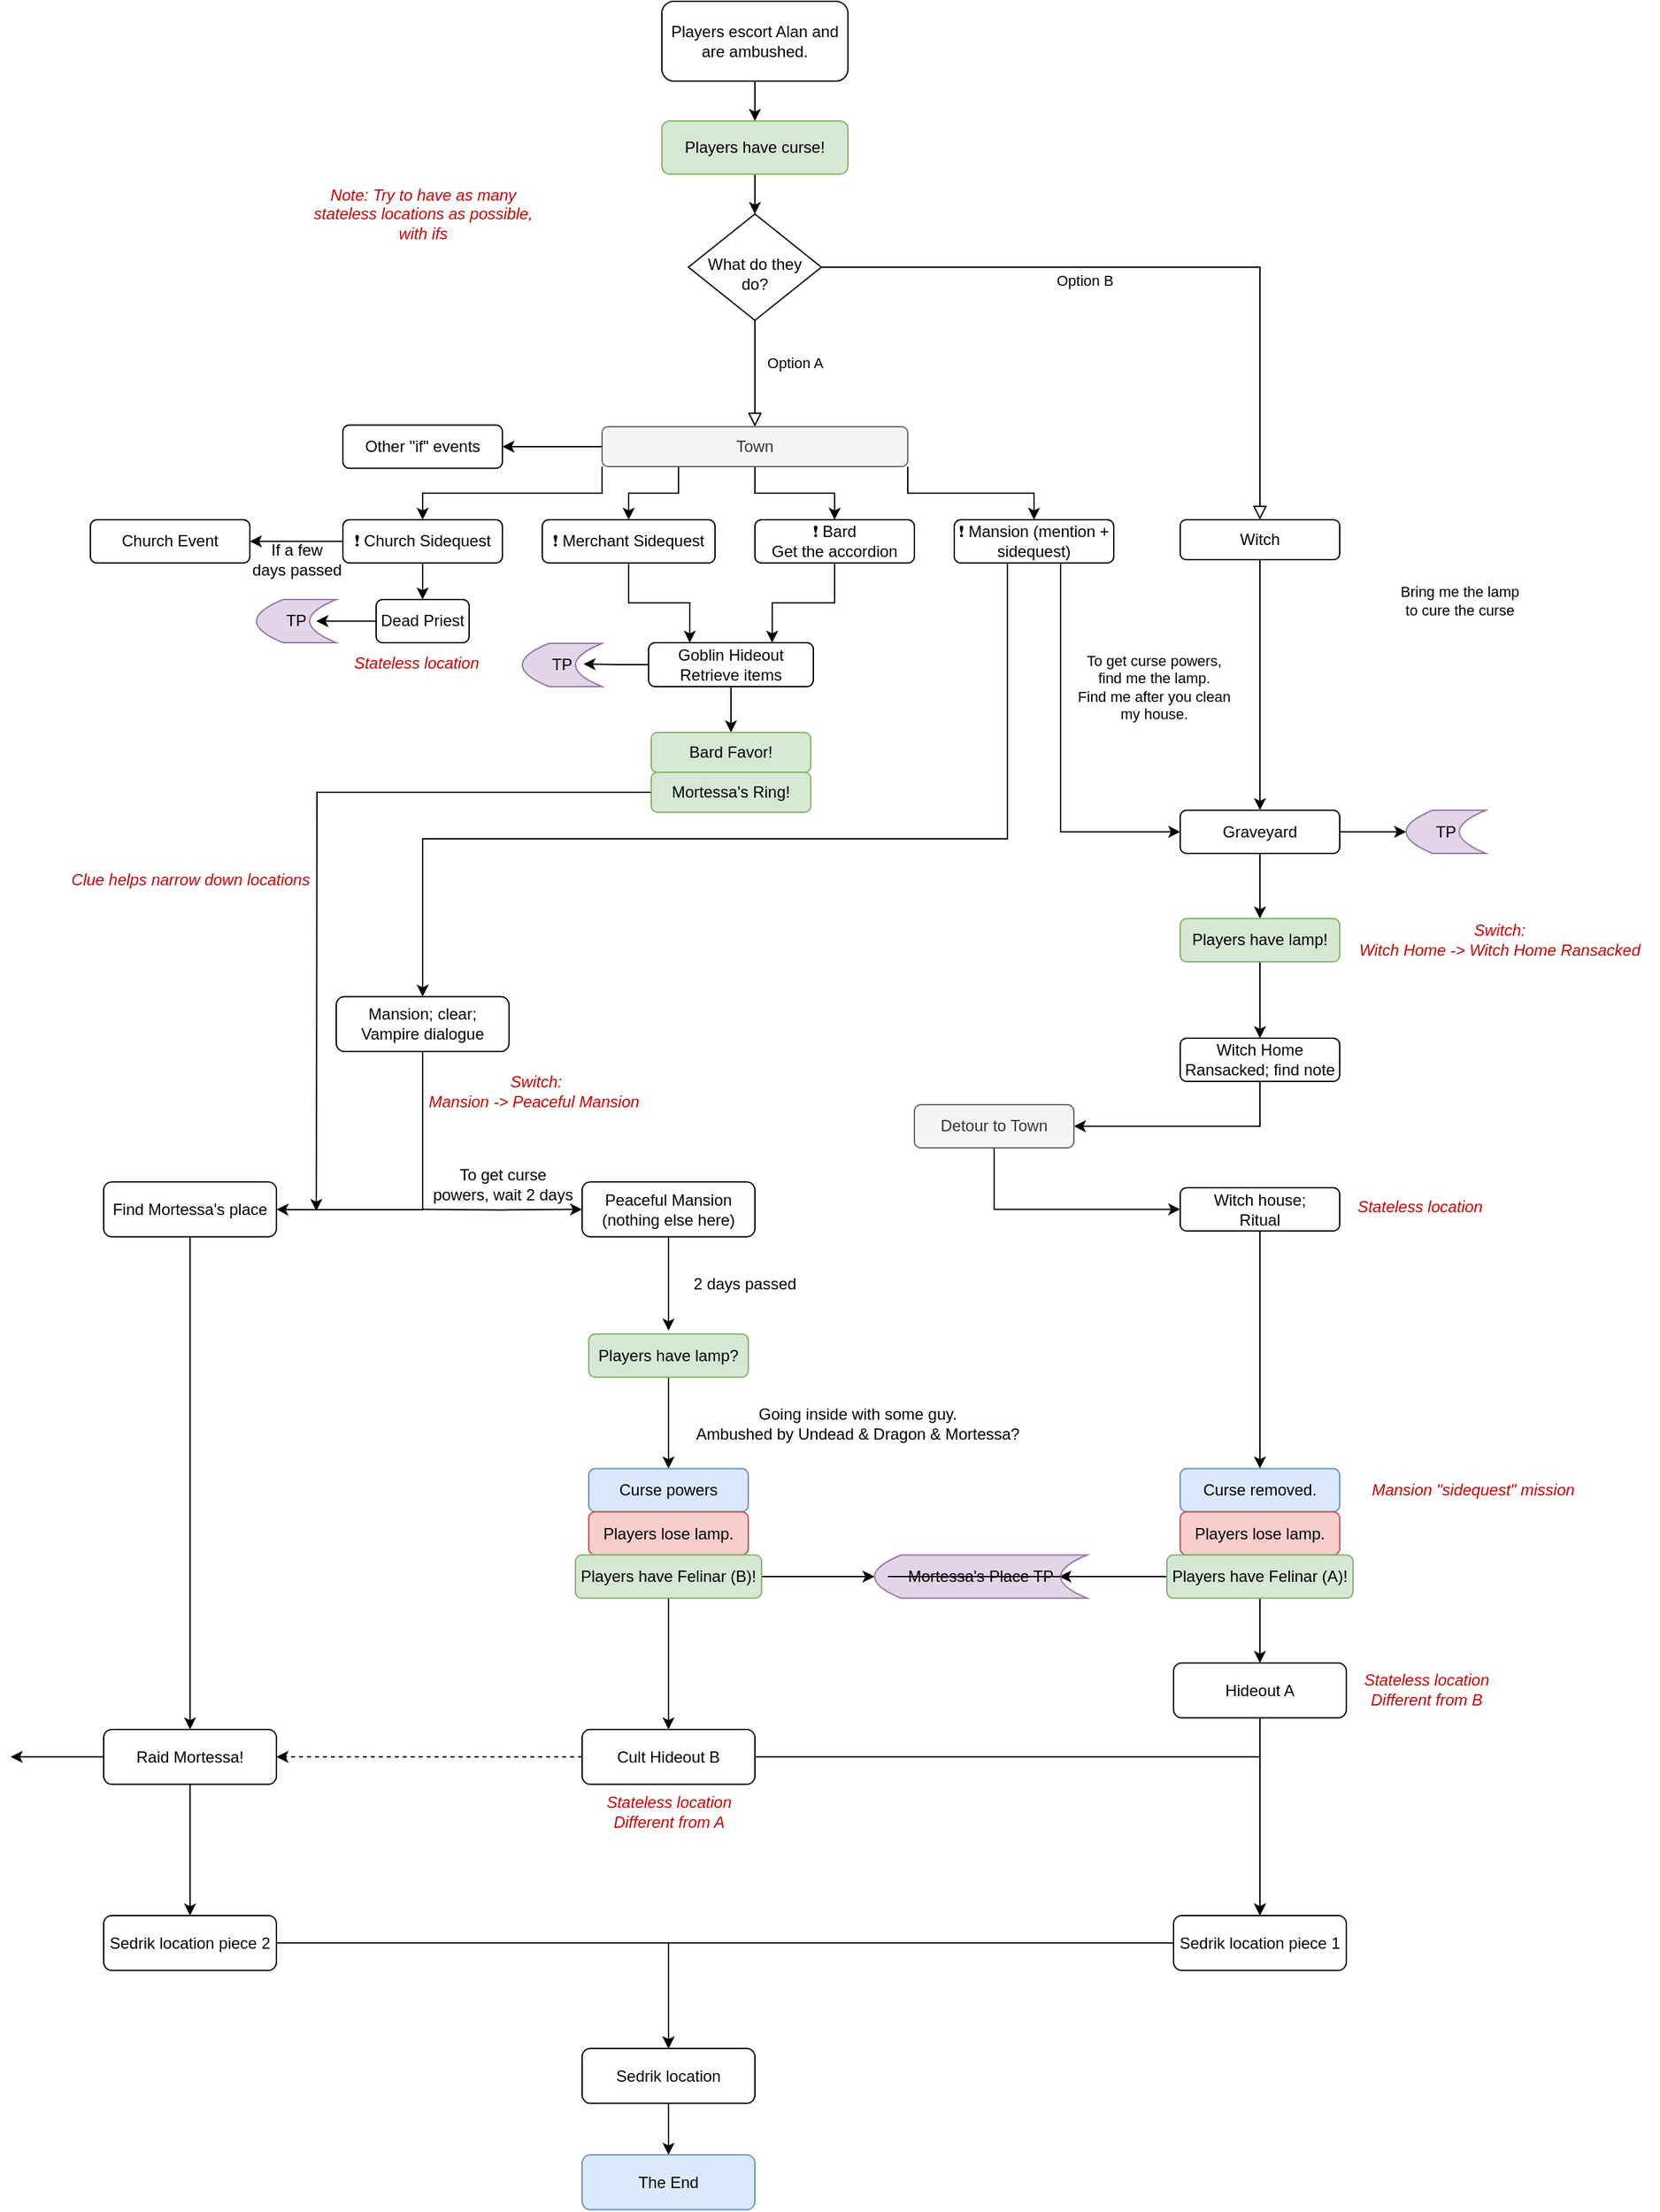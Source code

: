<mxfile version="23.0.1" type="device">
  <diagram id="C5RBs43oDa-KdzZeNtuy" name="Page-1">
    <mxGraphModel dx="2261" dy="1915" grid="1" gridSize="10" guides="1" tooltips="1" connect="1" arrows="1" fold="1" page="1" pageScale="1" pageWidth="827" pageHeight="1169" math="0" shadow="0">
      <root>
        <mxCell id="WIyWlLk6GJQsqaUBKTNV-0" />
        <mxCell id="WIyWlLk6GJQsqaUBKTNV-1" parent="WIyWlLk6GJQsqaUBKTNV-0" />
        <mxCell id="ol4VCV9P4sQ5v68sOLEQ-83" style="edgeStyle=orthogonalEdgeStyle;rounded=0;orthogonalLoop=1;jettySize=auto;html=1;entryX=0.5;entryY=0;entryDx=0;entryDy=0;" parent="WIyWlLk6GJQsqaUBKTNV-1" source="WIyWlLk6GJQsqaUBKTNV-3" target="ol4VCV9P4sQ5v68sOLEQ-82" edge="1">
          <mxGeometry relative="1" as="geometry" />
        </mxCell>
        <mxCell id="WIyWlLk6GJQsqaUBKTNV-3" value="Players escort Alan and are ambushed." style="rounded=1;whiteSpace=wrap;html=1;fontSize=12;glass=0;strokeWidth=1;shadow=0;" parent="WIyWlLk6GJQsqaUBKTNV-1" vertex="1">
          <mxGeometry x="290" y="-10" width="140" height="60" as="geometry" />
        </mxCell>
        <mxCell id="WIyWlLk6GJQsqaUBKTNV-4" value="" style="rounded=0;html=1;jettySize=auto;orthogonalLoop=1;fontSize=11;endArrow=block;endFill=0;endSize=8;strokeWidth=1;shadow=0;labelBackgroundColor=none;edgeStyle=orthogonalEdgeStyle;" parent="WIyWlLk6GJQsqaUBKTNV-1" source="WIyWlLk6GJQsqaUBKTNV-6" edge="1">
          <mxGeometry x="0.006" y="39" relative="1" as="geometry">
            <mxPoint y="-1" as="offset" />
            <mxPoint x="360" y="310" as="targetPoint" />
          </mxGeometry>
        </mxCell>
        <mxCell id="ol4VCV9P4sQ5v68sOLEQ-30" value="Option A" style="edgeLabel;html=1;align=center;verticalAlign=middle;resizable=0;points=[];" parent="WIyWlLk6GJQsqaUBKTNV-4" vertex="1" connectable="0">
          <mxGeometry x="-0.205" relative="1" as="geometry">
            <mxPoint x="30" as="offset" />
          </mxGeometry>
        </mxCell>
        <mxCell id="WIyWlLk6GJQsqaUBKTNV-5" value="" style="edgeStyle=orthogonalEdgeStyle;rounded=0;html=1;jettySize=auto;orthogonalLoop=1;fontSize=11;endArrow=block;endFill=0;endSize=8;strokeWidth=1;shadow=0;labelBackgroundColor=none;" parent="WIyWlLk6GJQsqaUBKTNV-1" source="WIyWlLk6GJQsqaUBKTNV-6" target="WIyWlLk6GJQsqaUBKTNV-7" edge="1">
          <mxGeometry y="10" relative="1" as="geometry">
            <mxPoint as="offset" />
          </mxGeometry>
        </mxCell>
        <mxCell id="ol4VCV9P4sQ5v68sOLEQ-29" value="Option B" style="edgeLabel;html=1;align=center;verticalAlign=middle;resizable=0;points=[];" parent="WIyWlLk6GJQsqaUBKTNV-5" vertex="1" connectable="0">
          <mxGeometry x="-0.238" y="-4" relative="1" as="geometry">
            <mxPoint y="6" as="offset" />
          </mxGeometry>
        </mxCell>
        <mxCell id="WIyWlLk6GJQsqaUBKTNV-6" value="&lt;br&gt;What do they do?" style="rhombus;whiteSpace=wrap;html=1;shadow=0;fontFamily=Helvetica;fontSize=12;align=center;strokeWidth=1;spacing=6;spacingTop=-4;" parent="WIyWlLk6GJQsqaUBKTNV-1" vertex="1">
          <mxGeometry x="310" y="150" width="100" height="80" as="geometry" />
        </mxCell>
        <mxCell id="ol4VCV9P4sQ5v68sOLEQ-33" style="edgeStyle=orthogonalEdgeStyle;rounded=0;orthogonalLoop=1;jettySize=auto;html=1;entryX=0.5;entryY=0;entryDx=0;entryDy=0;" parent="WIyWlLk6GJQsqaUBKTNV-1" source="WIyWlLk6GJQsqaUBKTNV-7" target="ol4VCV9P4sQ5v68sOLEQ-31" edge="1">
          <mxGeometry relative="1" as="geometry" />
        </mxCell>
        <mxCell id="ol4VCV9P4sQ5v68sOLEQ-56" value="Bring me the lamp&lt;br&gt;to cure the curse" style="edgeLabel;html=1;align=center;verticalAlign=middle;resizable=0;points=[];" parent="ol4VCV9P4sQ5v68sOLEQ-33" vertex="1" connectable="0">
          <mxGeometry x="0.086" y="1" relative="1" as="geometry">
            <mxPoint x="149" y="-72" as="offset" />
          </mxGeometry>
        </mxCell>
        <mxCell id="WIyWlLk6GJQsqaUBKTNV-7" value="Witch" style="rounded=1;whiteSpace=wrap;html=1;fontSize=12;glass=0;strokeWidth=1;shadow=0;" parent="WIyWlLk6GJQsqaUBKTNV-1" vertex="1">
          <mxGeometry x="680" y="380" width="120" height="30" as="geometry" />
        </mxCell>
        <mxCell id="ol4VCV9P4sQ5v68sOLEQ-10" style="edgeStyle=orthogonalEdgeStyle;rounded=0;orthogonalLoop=1;jettySize=auto;html=1;entryX=1;entryY=0.5;entryDx=0;entryDy=0;" parent="WIyWlLk6GJQsqaUBKTNV-1" source="ol4VCV9P4sQ5v68sOLEQ-1" target="ol4VCV9P4sQ5v68sOLEQ-9" edge="1">
          <mxGeometry relative="1" as="geometry" />
        </mxCell>
        <mxCell id="ol4VCV9P4sQ5v68sOLEQ-11" style="edgeStyle=orthogonalEdgeStyle;rounded=0;orthogonalLoop=1;jettySize=auto;html=1;exitX=0;exitY=1;exitDx=0;exitDy=0;entryX=0.5;entryY=0;entryDx=0;entryDy=0;" parent="WIyWlLk6GJQsqaUBKTNV-1" source="ol4VCV9P4sQ5v68sOLEQ-1" target="ol4VCV9P4sQ5v68sOLEQ-4" edge="1">
          <mxGeometry relative="1" as="geometry" />
        </mxCell>
        <mxCell id="ol4VCV9P4sQ5v68sOLEQ-12" style="edgeStyle=orthogonalEdgeStyle;rounded=0;orthogonalLoop=1;jettySize=auto;html=1;exitX=0.25;exitY=1;exitDx=0;exitDy=0;entryX=0.5;entryY=0;entryDx=0;entryDy=0;" parent="WIyWlLk6GJQsqaUBKTNV-1" source="ol4VCV9P4sQ5v68sOLEQ-1" target="ol4VCV9P4sQ5v68sOLEQ-5" edge="1">
          <mxGeometry relative="1" as="geometry" />
        </mxCell>
        <mxCell id="ol4VCV9P4sQ5v68sOLEQ-13" style="edgeStyle=orthogonalEdgeStyle;rounded=0;orthogonalLoop=1;jettySize=auto;html=1;entryX=0.5;entryY=0;entryDx=0;entryDy=0;" parent="WIyWlLk6GJQsqaUBKTNV-1" source="ol4VCV9P4sQ5v68sOLEQ-1" target="ol4VCV9P4sQ5v68sOLEQ-7" edge="1">
          <mxGeometry relative="1" as="geometry" />
        </mxCell>
        <mxCell id="ol4VCV9P4sQ5v68sOLEQ-15" style="edgeStyle=orthogonalEdgeStyle;rounded=0;orthogonalLoop=1;jettySize=auto;html=1;exitX=1;exitY=1;exitDx=0;exitDy=0;entryX=0.5;entryY=0;entryDx=0;entryDy=0;" parent="WIyWlLk6GJQsqaUBKTNV-1" source="ol4VCV9P4sQ5v68sOLEQ-1" target="ol4VCV9P4sQ5v68sOLEQ-8" edge="1">
          <mxGeometry relative="1" as="geometry" />
        </mxCell>
        <mxCell id="ol4VCV9P4sQ5v68sOLEQ-1" value="Town" style="rounded=1;whiteSpace=wrap;html=1;glass=0;fillColor=#f5f5f5;fontColor=#333333;strokeColor=#666666;" parent="WIyWlLk6GJQsqaUBKTNV-1" vertex="1">
          <mxGeometry x="245" y="310" width="230" height="30" as="geometry" />
        </mxCell>
        <mxCell id="ol4VCV9P4sQ5v68sOLEQ-18" style="edgeStyle=orthogonalEdgeStyle;rounded=0;orthogonalLoop=1;jettySize=auto;html=1;entryX=0.5;entryY=0;entryDx=0;entryDy=0;" parent="WIyWlLk6GJQsqaUBKTNV-1" source="ol4VCV9P4sQ5v68sOLEQ-4" target="ol4VCV9P4sQ5v68sOLEQ-16" edge="1">
          <mxGeometry relative="1" as="geometry" />
        </mxCell>
        <mxCell id="ol4VCV9P4sQ5v68sOLEQ-103" style="edgeStyle=orthogonalEdgeStyle;rounded=0;orthogonalLoop=1;jettySize=auto;html=1;entryX=1;entryY=0.5;entryDx=0;entryDy=0;" parent="WIyWlLk6GJQsqaUBKTNV-1" source="ol4VCV9P4sQ5v68sOLEQ-4" target="ol4VCV9P4sQ5v68sOLEQ-99" edge="1">
          <mxGeometry relative="1" as="geometry" />
        </mxCell>
        <mxCell id="ol4VCV9P4sQ5v68sOLEQ-4" value="❗ Church Sidequest" style="rounded=1;whiteSpace=wrap;html=1;" parent="WIyWlLk6GJQsqaUBKTNV-1" vertex="1">
          <mxGeometry x="50" y="380" width="120" height="32.5" as="geometry" />
        </mxCell>
        <mxCell id="ol4VCV9P4sQ5v68sOLEQ-23" style="edgeStyle=orthogonalEdgeStyle;rounded=0;orthogonalLoop=1;jettySize=auto;html=1;entryX=0.25;entryY=0;entryDx=0;entryDy=0;" parent="WIyWlLk6GJQsqaUBKTNV-1" source="ol4VCV9P4sQ5v68sOLEQ-5" target="ol4VCV9P4sQ5v68sOLEQ-21" edge="1">
          <mxGeometry relative="1" as="geometry" />
        </mxCell>
        <mxCell id="ol4VCV9P4sQ5v68sOLEQ-5" value="❗ Merchant Sidequest" style="rounded=1;whiteSpace=wrap;html=1;" parent="WIyWlLk6GJQsqaUBKTNV-1" vertex="1">
          <mxGeometry x="200" y="380" width="130" height="32.5" as="geometry" />
        </mxCell>
        <mxCell id="ol4VCV9P4sQ5v68sOLEQ-22" style="edgeStyle=orthogonalEdgeStyle;rounded=0;orthogonalLoop=1;jettySize=auto;html=1;entryX=0.75;entryY=0;entryDx=0;entryDy=0;" parent="WIyWlLk6GJQsqaUBKTNV-1" source="ol4VCV9P4sQ5v68sOLEQ-7" target="ol4VCV9P4sQ5v68sOLEQ-21" edge="1">
          <mxGeometry relative="1" as="geometry" />
        </mxCell>
        <mxCell id="ol4VCV9P4sQ5v68sOLEQ-7" value="❗ Bard&lt;br&gt;Get the accordion" style="rounded=1;whiteSpace=wrap;html=1;" parent="WIyWlLk6GJQsqaUBKTNV-1" vertex="1">
          <mxGeometry x="360" y="380" width="120" height="32.5" as="geometry" />
        </mxCell>
        <mxCell id="ol4VCV9P4sQ5v68sOLEQ-78" style="edgeStyle=orthogonalEdgeStyle;rounded=0;orthogonalLoop=1;jettySize=auto;html=1;entryX=0;entryY=0.5;entryDx=0;entryDy=0;exitX=0.5;exitY=1;exitDx=0;exitDy=0;" parent="WIyWlLk6GJQsqaUBKTNV-1" source="ol4VCV9P4sQ5v68sOLEQ-8" target="ol4VCV9P4sQ5v68sOLEQ-31" edge="1">
          <mxGeometry relative="1" as="geometry">
            <Array as="points">
              <mxPoint x="590" y="413" />
              <mxPoint x="590" y="615" />
            </Array>
          </mxGeometry>
        </mxCell>
        <mxCell id="ol4VCV9P4sQ5v68sOLEQ-108" style="edgeStyle=orthogonalEdgeStyle;rounded=0;orthogonalLoop=1;jettySize=auto;html=1;entryX=0.5;entryY=0;entryDx=0;entryDy=0;exitX=0.25;exitY=1;exitDx=0;exitDy=0;" parent="WIyWlLk6GJQsqaUBKTNV-1" source="ol4VCV9P4sQ5v68sOLEQ-8" target="ol4VCV9P4sQ5v68sOLEQ-107" edge="1">
          <mxGeometry relative="1" as="geometry">
            <mxPoint x="540" y="410" as="sourcePoint" />
            <mxPoint x="80" y="736.25" as="targetPoint" />
            <Array as="points">
              <mxPoint x="550" y="413" />
              <mxPoint x="550" y="620" />
              <mxPoint x="110" y="620" />
            </Array>
          </mxGeometry>
        </mxCell>
        <mxCell id="ol4VCV9P4sQ5v68sOLEQ-8" value="❗ Mansion&amp;nbsp;(mention + sidequest)" style="rounded=1;whiteSpace=wrap;html=1;" parent="WIyWlLk6GJQsqaUBKTNV-1" vertex="1">
          <mxGeometry x="510" y="380" width="120" height="32.5" as="geometry" />
        </mxCell>
        <mxCell id="ol4VCV9P4sQ5v68sOLEQ-9" value="Other&amp;nbsp;&quot;if&quot; events" style="rounded=1;whiteSpace=wrap;html=1;" parent="WIyWlLk6GJQsqaUBKTNV-1" vertex="1">
          <mxGeometry x="50" y="308.75" width="120" height="32.5" as="geometry" />
        </mxCell>
        <mxCell id="ol4VCV9P4sQ5v68sOLEQ-16" value="Dead Priest" style="rounded=1;whiteSpace=wrap;html=1;" parent="WIyWlLk6GJQsqaUBKTNV-1" vertex="1">
          <mxGeometry x="75" y="440" width="70" height="32.5" as="geometry" />
        </mxCell>
        <mxCell id="ol4VCV9P4sQ5v68sOLEQ-28" style="edgeStyle=orthogonalEdgeStyle;rounded=0;orthogonalLoop=1;jettySize=auto;html=1;entryX=0.5;entryY=0;entryDx=0;entryDy=0;" parent="WIyWlLk6GJQsqaUBKTNV-1" source="ol4VCV9P4sQ5v68sOLEQ-21" target="ol4VCV9P4sQ5v68sOLEQ-27" edge="1">
          <mxGeometry relative="1" as="geometry" />
        </mxCell>
        <mxCell id="ol4VCV9P4sQ5v68sOLEQ-21" value="Goblin Hideout&lt;br&gt;Retrieve items" style="rounded=1;whiteSpace=wrap;html=1;" parent="WIyWlLk6GJQsqaUBKTNV-1" vertex="1">
          <mxGeometry x="280" y="472.5" width="124" height="33" as="geometry" />
        </mxCell>
        <mxCell id="ol4VCV9P4sQ5v68sOLEQ-27" value="Bard Favor!" style="rounded=1;whiteSpace=wrap;html=1;fillColor=#d5e8d4;strokeColor=#82b366;" parent="WIyWlLk6GJQsqaUBKTNV-1" vertex="1">
          <mxGeometry x="282" y="540" width="120" height="30" as="geometry" />
        </mxCell>
        <mxCell id="uYWX3WhNX286cdWwJg3D-10" style="edgeStyle=orthogonalEdgeStyle;rounded=0;orthogonalLoop=1;jettySize=auto;html=1;entryX=0.5;entryY=0;entryDx=0;entryDy=0;" edge="1" parent="WIyWlLk6GJQsqaUBKTNV-1" source="ol4VCV9P4sQ5v68sOLEQ-31" target="uYWX3WhNX286cdWwJg3D-9">
          <mxGeometry relative="1" as="geometry" />
        </mxCell>
        <mxCell id="uYWX3WhNX286cdWwJg3D-13" style="edgeStyle=orthogonalEdgeStyle;rounded=0;orthogonalLoop=1;jettySize=auto;html=1;entryX=0;entryY=0.5;entryDx=0;entryDy=0;" edge="1" parent="WIyWlLk6GJQsqaUBKTNV-1" source="ol4VCV9P4sQ5v68sOLEQ-31" target="uYWX3WhNX286cdWwJg3D-12">
          <mxGeometry relative="1" as="geometry" />
        </mxCell>
        <mxCell id="ol4VCV9P4sQ5v68sOLEQ-31" value="Graveyard" style="rounded=1;whiteSpace=wrap;html=1;" parent="WIyWlLk6GJQsqaUBKTNV-1" vertex="1">
          <mxGeometry x="680" y="598.5" width="120" height="32.5" as="geometry" />
        </mxCell>
        <mxCell id="ol4VCV9P4sQ5v68sOLEQ-86" style="edgeStyle=orthogonalEdgeStyle;rounded=0;orthogonalLoop=1;jettySize=auto;html=1;entryX=1;entryY=0.5;entryDx=0;entryDy=0;exitX=0.5;exitY=1;exitDx=0;exitDy=0;" parent="WIyWlLk6GJQsqaUBKTNV-1" source="ol4VCV9P4sQ5v68sOLEQ-73" target="ol4VCV9P4sQ5v68sOLEQ-85" edge="1">
          <mxGeometry relative="1" as="geometry" />
        </mxCell>
        <mxCell id="ol4VCV9P4sQ5v68sOLEQ-73" value="Witch Home Ransacked; find note" style="rounded=1;whiteSpace=wrap;html=1;" parent="WIyWlLk6GJQsqaUBKTNV-1" vertex="1">
          <mxGeometry x="680" y="770" width="120" height="32.5" as="geometry" />
        </mxCell>
        <mxCell id="ol4VCV9P4sQ5v68sOLEQ-79" value="To get curse powers,&lt;br&gt;find me the lamp.&lt;br&gt;Find me after you clean&lt;br&gt;my house." style="edgeLabel;html=1;align=center;verticalAlign=middle;resizable=0;points=[];" parent="WIyWlLk6GJQsqaUBKTNV-1" vertex="1" connectable="0">
          <mxGeometry x="660" y="505.5" as="geometry" />
        </mxCell>
        <mxCell id="ol4VCV9P4sQ5v68sOLEQ-81" value="&lt;i&gt;&lt;font color=&quot;#cc0000&quot;&gt;Switch:&lt;br&gt;Witch Home -&amp;gt; Witch Home Ransacked&lt;br&gt;&lt;/font&gt;&lt;/i&gt;" style="text;html=1;align=center;verticalAlign=middle;resizable=0;points=[];autosize=1;strokeColor=none;fillColor=none;" parent="WIyWlLk6GJQsqaUBKTNV-1" vertex="1">
          <mxGeometry x="800" y="676.25" width="240" height="40" as="geometry" />
        </mxCell>
        <mxCell id="ol4VCV9P4sQ5v68sOLEQ-84" style="edgeStyle=orthogonalEdgeStyle;rounded=0;orthogonalLoop=1;jettySize=auto;html=1;entryX=0.5;entryY=0;entryDx=0;entryDy=0;" parent="WIyWlLk6GJQsqaUBKTNV-1" source="ol4VCV9P4sQ5v68sOLEQ-82" target="WIyWlLk6GJQsqaUBKTNV-6" edge="1">
          <mxGeometry relative="1" as="geometry" />
        </mxCell>
        <mxCell id="ol4VCV9P4sQ5v68sOLEQ-82" value="Players have curse!" style="rounded=1;whiteSpace=wrap;html=1;fontSize=12;glass=0;strokeWidth=1;shadow=0;fillColor=#d5e8d4;strokeColor=#82b366;" parent="WIyWlLk6GJQsqaUBKTNV-1" vertex="1">
          <mxGeometry x="290" y="80" width="140" height="40" as="geometry" />
        </mxCell>
        <mxCell id="ol4VCV9P4sQ5v68sOLEQ-95" style="edgeStyle=orthogonalEdgeStyle;rounded=0;orthogonalLoop=1;jettySize=auto;html=1;entryX=0;entryY=0.5;entryDx=0;entryDy=0;exitX=0.5;exitY=1;exitDx=0;exitDy=0;" parent="WIyWlLk6GJQsqaUBKTNV-1" source="ol4VCV9P4sQ5v68sOLEQ-85" target="ol4VCV9P4sQ5v68sOLEQ-93" edge="1">
          <mxGeometry relative="1" as="geometry" />
        </mxCell>
        <mxCell id="ol4VCV9P4sQ5v68sOLEQ-85" value="Detour to Town" style="rounded=1;whiteSpace=wrap;html=1;fillColor=#f5f5f5;fontColor=#333333;strokeColor=#666666;" parent="WIyWlLk6GJQsqaUBKTNV-1" vertex="1">
          <mxGeometry x="480" y="820" width="120" height="32.5" as="geometry" />
        </mxCell>
        <mxCell id="ol4VCV9P4sQ5v68sOLEQ-96" style="edgeStyle=orthogonalEdgeStyle;rounded=0;orthogonalLoop=1;jettySize=auto;html=1;entryX=0.5;entryY=0;entryDx=0;entryDy=0;" parent="WIyWlLk6GJQsqaUBKTNV-1" source="ol4VCV9P4sQ5v68sOLEQ-93" target="ol4VCV9P4sQ5v68sOLEQ-94" edge="1">
          <mxGeometry relative="1" as="geometry" />
        </mxCell>
        <mxCell id="ol4VCV9P4sQ5v68sOLEQ-93" value="Witch house;&lt;br&gt;Ritual" style="rounded=1;whiteSpace=wrap;html=1;" parent="WIyWlLk6GJQsqaUBKTNV-1" vertex="1">
          <mxGeometry x="680" y="882.49" width="120" height="32.5" as="geometry" />
        </mxCell>
        <mxCell id="ol4VCV9P4sQ5v68sOLEQ-94" value="Curse removed." style="rounded=1;whiteSpace=wrap;html=1;fillColor=#dae8fc;strokeColor=#6c8ebf;" parent="WIyWlLk6GJQsqaUBKTNV-1" vertex="1">
          <mxGeometry x="680" y="1093.75" width="120" height="32.5" as="geometry" />
        </mxCell>
        <mxCell id="ol4VCV9P4sQ5v68sOLEQ-99" value="Church Event" style="rounded=1;whiteSpace=wrap;html=1;" parent="WIyWlLk6GJQsqaUBKTNV-1" vertex="1">
          <mxGeometry x="-140" y="380" width="120" height="32.5" as="geometry" />
        </mxCell>
        <mxCell id="ol4VCV9P4sQ5v68sOLEQ-100" value="&lt;i&gt;&lt;font color=&quot;#cc0000&quot;&gt;Stateless location&lt;/font&gt;&lt;/i&gt;" style="text;html=1;align=center;verticalAlign=middle;resizable=0;points=[];autosize=1;" parent="WIyWlLk6GJQsqaUBKTNV-1" vertex="1">
          <mxGeometry x="45" y="472.5" width="120" height="30" as="geometry" />
        </mxCell>
        <mxCell id="ol4VCV9P4sQ5v68sOLEQ-104" value="If a few&lt;br&gt;days passed" style="text;html=1;align=center;verticalAlign=middle;resizable=0;points=[];autosize=1;strokeColor=none;fillColor=none;" parent="WIyWlLk6GJQsqaUBKTNV-1" vertex="1">
          <mxGeometry x="-30" y="390" width="90" height="40" as="geometry" />
        </mxCell>
        <mxCell id="ol4VCV9P4sQ5v68sOLEQ-105" value="&lt;i&gt;&lt;font color=&quot;#cc0000&quot;&gt;Note: Try to have as many&lt;br&gt;stateless locations as possible,&lt;br&gt;with ifs&lt;br&gt;&lt;/font&gt;&lt;/i&gt;" style="text;html=1;align=center;verticalAlign=middle;resizable=0;points=[];autosize=1;" parent="WIyWlLk6GJQsqaUBKTNV-1" vertex="1">
          <mxGeometry x="15" y="120" width="190" height="60" as="geometry" />
        </mxCell>
        <mxCell id="ol4VCV9P4sQ5v68sOLEQ-106" value="&lt;i&gt;&lt;font color=&quot;#cc0000&quot;&gt;Stateless location&lt;br&gt;&lt;/font&gt;&lt;/i&gt;" style="text;html=1;align=center;verticalAlign=middle;resizable=0;points=[];autosize=1;strokeColor=none;fillColor=none;" parent="WIyWlLk6GJQsqaUBKTNV-1" vertex="1">
          <mxGeometry x="800" y="882.49" width="120" height="30" as="geometry" />
        </mxCell>
        <mxCell id="ol4VCV9P4sQ5v68sOLEQ-132" style="edgeStyle=orthogonalEdgeStyle;rounded=0;orthogonalLoop=1;jettySize=auto;html=1;entryX=1;entryY=0.5;entryDx=0;entryDy=0;" parent="WIyWlLk6GJQsqaUBKTNV-1" source="ol4VCV9P4sQ5v68sOLEQ-107" target="ol4VCV9P4sQ5v68sOLEQ-131" edge="1">
          <mxGeometry relative="1" as="geometry">
            <Array as="points">
              <mxPoint x="110" y="899" />
              <mxPoint x="10" y="899" />
            </Array>
          </mxGeometry>
        </mxCell>
        <mxCell id="ol4VCV9P4sQ5v68sOLEQ-107" value="Mansion; clear;&lt;br&gt;Vampire dialogue" style="rounded=1;whiteSpace=wrap;html=1;" parent="WIyWlLk6GJQsqaUBKTNV-1" vertex="1">
          <mxGeometry x="45" y="738.75" width="130" height="41.25" as="geometry" />
        </mxCell>
        <mxCell id="ol4VCV9P4sQ5v68sOLEQ-130" style="edgeStyle=orthogonalEdgeStyle;rounded=0;orthogonalLoop=1;jettySize=auto;html=1;entryX=0.5;entryY=0;entryDx=0;entryDy=0;" parent="WIyWlLk6GJQsqaUBKTNV-1" source="ol4VCV9P4sQ5v68sOLEQ-111" target="ol4VCV9P4sQ5v68sOLEQ-112" edge="1">
          <mxGeometry relative="1" as="geometry" />
        </mxCell>
        <mxCell id="ol4VCV9P4sQ5v68sOLEQ-111" value="Players have lamp?" style="rounded=1;whiteSpace=wrap;html=1;fillColor=#d5e8d4;strokeColor=#82b366;" parent="WIyWlLk6GJQsqaUBKTNV-1" vertex="1">
          <mxGeometry x="235" y="992.5" width="120" height="32.5" as="geometry" />
        </mxCell>
        <mxCell id="ol4VCV9P4sQ5v68sOLEQ-112" value="Curse powers" style="rounded=1;whiteSpace=wrap;html=1;fillColor=#dae8fc;strokeColor=#6c8ebf;" parent="WIyWlLk6GJQsqaUBKTNV-1" vertex="1">
          <mxGeometry x="235" y="1093.75" width="120" height="32.5" as="geometry" />
        </mxCell>
        <mxCell id="ol4VCV9P4sQ5v68sOLEQ-114" value="&lt;i&gt;&lt;font color=&quot;#cc0000&quot;&gt;Mansion&amp;nbsp;&quot;sidequest&quot; mission&lt;br&gt;&lt;/font&gt;&lt;/i&gt;" style="text;html=1;align=center;verticalAlign=middle;resizable=0;points=[];autosize=1;strokeColor=none;fillColor=none;" parent="WIyWlLk6GJQsqaUBKTNV-1" vertex="1">
          <mxGeometry x="810" y="1095" width="180" height="30" as="geometry" />
        </mxCell>
        <mxCell id="ol4VCV9P4sQ5v68sOLEQ-115" value="Players lose lamp." style="rounded=1;whiteSpace=wrap;html=1;fillColor=#f8cecc;strokeColor=#b85450;" parent="WIyWlLk6GJQsqaUBKTNV-1" vertex="1">
          <mxGeometry x="680" y="1126.25" width="120" height="32.5" as="geometry" />
        </mxCell>
        <mxCell id="ol4VCV9P4sQ5v68sOLEQ-147" style="edgeStyle=orthogonalEdgeStyle;rounded=0;orthogonalLoop=1;jettySize=auto;html=1;entryX=0.5;entryY=0;entryDx=0;entryDy=0;" parent="WIyWlLk6GJQsqaUBKTNV-1" source="ol4VCV9P4sQ5v68sOLEQ-116" target="ol4VCV9P4sQ5v68sOLEQ-146" edge="1">
          <mxGeometry relative="1" as="geometry" />
        </mxCell>
        <mxCell id="uYWX3WhNX286cdWwJg3D-21" style="edgeStyle=orthogonalEdgeStyle;rounded=0;orthogonalLoop=1;jettySize=auto;html=1;entryX=0.869;entryY=0.5;entryDx=0;entryDy=0;entryPerimeter=0;" edge="1" parent="WIyWlLk6GJQsqaUBKTNV-1" source="ol4VCV9P4sQ5v68sOLEQ-116" target="uYWX3WhNX286cdWwJg3D-16">
          <mxGeometry relative="1" as="geometry" />
        </mxCell>
        <mxCell id="ol4VCV9P4sQ5v68sOLEQ-116" value="Players have Felinar (A)!" style="rounded=1;whiteSpace=wrap;html=1;fillColor=#d5e8d4;strokeColor=#82b366;" parent="WIyWlLk6GJQsqaUBKTNV-1" vertex="1">
          <mxGeometry x="670" y="1158.75" width="140" height="32.5" as="geometry" />
        </mxCell>
        <mxCell id="ol4VCV9P4sQ5v68sOLEQ-117" value="Players lose lamp." style="rounded=1;whiteSpace=wrap;html=1;fillColor=#f8cecc;strokeColor=#b85450;" parent="WIyWlLk6GJQsqaUBKTNV-1" vertex="1">
          <mxGeometry x="235" y="1126.25" width="120" height="32.5" as="geometry" />
        </mxCell>
        <mxCell id="ol4VCV9P4sQ5v68sOLEQ-144" style="edgeStyle=orthogonalEdgeStyle;rounded=0;orthogonalLoop=1;jettySize=auto;html=1;entryX=0.5;entryY=0;entryDx=0;entryDy=0;" parent="WIyWlLk6GJQsqaUBKTNV-1" source="ol4VCV9P4sQ5v68sOLEQ-118" target="ol4VCV9P4sQ5v68sOLEQ-143" edge="1">
          <mxGeometry relative="1" as="geometry" />
        </mxCell>
        <mxCell id="uYWX3WhNX286cdWwJg3D-20" style="edgeStyle=orthogonalEdgeStyle;rounded=0;orthogonalLoop=1;jettySize=auto;html=1;entryX=0;entryY=0.5;entryDx=0;entryDy=0;" edge="1" parent="WIyWlLk6GJQsqaUBKTNV-1" source="ol4VCV9P4sQ5v68sOLEQ-118" target="uYWX3WhNX286cdWwJg3D-16">
          <mxGeometry relative="1" as="geometry" />
        </mxCell>
        <mxCell id="ol4VCV9P4sQ5v68sOLEQ-118" value="Players have Felinar (B)!" style="rounded=1;whiteSpace=wrap;html=1;fillColor=#d5e8d4;strokeColor=#82b366;" parent="WIyWlLk6GJQsqaUBKTNV-1" vertex="1">
          <mxGeometry x="225" y="1158.75" width="140" height="32.5" as="geometry" />
        </mxCell>
        <mxCell id="ol4VCV9P4sQ5v68sOLEQ-128" value="&lt;i&gt;&lt;font color=&quot;#cc0000&quot;&gt;Switch:&lt;br&gt;Mansion -&amp;gt; Peaceful Mansion&amp;nbsp;&lt;br&gt;&lt;/font&gt;&lt;/i&gt;" style="text;html=1;align=center;verticalAlign=middle;resizable=0;points=[];autosize=1;strokeColor=none;fillColor=none;" parent="WIyWlLk6GJQsqaUBKTNV-1" vertex="1">
          <mxGeometry x="100" y="790" width="190" height="40" as="geometry" />
        </mxCell>
        <mxCell id="uYWX3WhNX286cdWwJg3D-3" style="edgeStyle=orthogonalEdgeStyle;rounded=0;orthogonalLoop=1;jettySize=auto;html=1;entryX=0.5;entryY=0;entryDx=0;entryDy=0;" edge="1" parent="WIyWlLk6GJQsqaUBKTNV-1" source="ol4VCV9P4sQ5v68sOLEQ-131" target="ol4VCV9P4sQ5v68sOLEQ-139">
          <mxGeometry relative="1" as="geometry" />
        </mxCell>
        <mxCell id="ol4VCV9P4sQ5v68sOLEQ-131" value="Find Mortessa&#39;s place" style="rounded=1;whiteSpace=wrap;html=1;" parent="WIyWlLk6GJQsqaUBKTNV-1" vertex="1">
          <mxGeometry x="-130" y="878.12" width="130" height="41.25" as="geometry" />
        </mxCell>
        <mxCell id="ol4VCV9P4sQ5v68sOLEQ-136" style="edgeStyle=orthogonalEdgeStyle;rounded=0;orthogonalLoop=1;jettySize=auto;html=1;" parent="WIyWlLk6GJQsqaUBKTNV-1" source="ol4VCV9P4sQ5v68sOLEQ-133" edge="1">
          <mxGeometry relative="1" as="geometry">
            <mxPoint x="295" y="990" as="targetPoint" />
          </mxGeometry>
        </mxCell>
        <mxCell id="ol4VCV9P4sQ5v68sOLEQ-133" value="Peaceful Mansion&lt;br&gt;(nothing else here)" style="rounded=1;whiteSpace=wrap;html=1;" parent="WIyWlLk6GJQsqaUBKTNV-1" vertex="1">
          <mxGeometry x="230" y="878.12" width="130" height="41.25" as="geometry" />
        </mxCell>
        <mxCell id="ol4VCV9P4sQ5v68sOLEQ-134" style="edgeStyle=orthogonalEdgeStyle;rounded=0;orthogonalLoop=1;jettySize=auto;html=1;" parent="WIyWlLk6GJQsqaUBKTNV-1" target="ol4VCV9P4sQ5v68sOLEQ-133" edge="1">
          <mxGeometry relative="1" as="geometry">
            <mxPoint x="110" y="898.745" as="sourcePoint" />
          </mxGeometry>
        </mxCell>
        <mxCell id="ol4VCV9P4sQ5v68sOLEQ-137" value="2 days passed" style="text;html=1;align=center;verticalAlign=middle;resizable=0;points=[];autosize=1;strokeColor=none;fillColor=none;" parent="WIyWlLk6GJQsqaUBKTNV-1" vertex="1">
          <mxGeometry x="302" y="940" width="100" height="30" as="geometry" />
        </mxCell>
        <mxCell id="ol4VCV9P4sQ5v68sOLEQ-138" value="Going inside with some guy.&lt;br&gt;Ambushed by Undead &amp;amp; Dragon &amp;amp; Mortessa?" style="text;html=1;align=center;verticalAlign=middle;resizable=0;points=[];autosize=1;strokeColor=none;fillColor=none;" parent="WIyWlLk6GJQsqaUBKTNV-1" vertex="1">
          <mxGeometry x="302" y="1040" width="270" height="40" as="geometry" />
        </mxCell>
        <mxCell id="ol4VCV9P4sQ5v68sOLEQ-156" style="edgeStyle=orthogonalEdgeStyle;rounded=0;orthogonalLoop=1;jettySize=auto;html=1;entryX=0.5;entryY=0;entryDx=0;entryDy=0;" parent="WIyWlLk6GJQsqaUBKTNV-1" source="ol4VCV9P4sQ5v68sOLEQ-139" target="ol4VCV9P4sQ5v68sOLEQ-152" edge="1">
          <mxGeometry relative="1" as="geometry" />
        </mxCell>
        <mxCell id="uYWX3WhNX286cdWwJg3D-4" style="edgeStyle=orthogonalEdgeStyle;rounded=0;orthogonalLoop=1;jettySize=auto;html=1;" edge="1" parent="WIyWlLk6GJQsqaUBKTNV-1" source="ol4VCV9P4sQ5v68sOLEQ-139">
          <mxGeometry relative="1" as="geometry">
            <mxPoint x="-200" y="1310.625" as="targetPoint" />
          </mxGeometry>
        </mxCell>
        <mxCell id="ol4VCV9P4sQ5v68sOLEQ-139" value="Raid Mortessa!" style="rounded=1;whiteSpace=wrap;html=1;" parent="WIyWlLk6GJQsqaUBKTNV-1" vertex="1">
          <mxGeometry x="-130" y="1290" width="130" height="41.25" as="geometry" />
        </mxCell>
        <mxCell id="ol4VCV9P4sQ5v68sOLEQ-145" style="edgeStyle=orthogonalEdgeStyle;rounded=0;orthogonalLoop=1;jettySize=auto;html=1;entryX=1;entryY=0.5;entryDx=0;entryDy=0;dashed=1;" parent="WIyWlLk6GJQsqaUBKTNV-1" source="ol4VCV9P4sQ5v68sOLEQ-143" target="ol4VCV9P4sQ5v68sOLEQ-139" edge="1">
          <mxGeometry relative="1" as="geometry" />
        </mxCell>
        <mxCell id="ol4VCV9P4sQ5v68sOLEQ-154" style="edgeStyle=orthogonalEdgeStyle;rounded=0;orthogonalLoop=1;jettySize=auto;html=1;entryX=0.5;entryY=0;entryDx=0;entryDy=0;" parent="WIyWlLk6GJQsqaUBKTNV-1" source="ol4VCV9P4sQ5v68sOLEQ-143" target="ol4VCV9P4sQ5v68sOLEQ-153" edge="1">
          <mxGeometry relative="1" as="geometry" />
        </mxCell>
        <mxCell id="ol4VCV9P4sQ5v68sOLEQ-143" value="Cult Hideout B" style="rounded=1;whiteSpace=wrap;html=1;" parent="WIyWlLk6GJQsqaUBKTNV-1" vertex="1">
          <mxGeometry x="230" y="1290" width="130" height="41.25" as="geometry" />
        </mxCell>
        <mxCell id="ol4VCV9P4sQ5v68sOLEQ-155" style="edgeStyle=orthogonalEdgeStyle;rounded=0;orthogonalLoop=1;jettySize=auto;html=1;entryX=0.5;entryY=0;entryDx=0;entryDy=0;" parent="WIyWlLk6GJQsqaUBKTNV-1" source="ol4VCV9P4sQ5v68sOLEQ-146" target="ol4VCV9P4sQ5v68sOLEQ-153" edge="1">
          <mxGeometry relative="1" as="geometry">
            <mxPoint x="740" y="1290" as="targetPoint" />
          </mxGeometry>
        </mxCell>
        <mxCell id="ol4VCV9P4sQ5v68sOLEQ-146" value="Hideout A" style="rounded=1;whiteSpace=wrap;html=1;" parent="WIyWlLk6GJQsqaUBKTNV-1" vertex="1">
          <mxGeometry x="675" y="1240" width="130" height="41.25" as="geometry" />
        </mxCell>
        <mxCell id="ol4VCV9P4sQ5v68sOLEQ-148" value="&lt;i&gt;&lt;font color=&quot;#cc0000&quot;&gt;Stateless location&lt;br&gt;Different from A&lt;br&gt;&lt;/font&gt;&lt;/i&gt;" style="text;html=1;align=center;verticalAlign=middle;resizable=0;points=[];autosize=1;strokeColor=none;fillColor=none;" parent="WIyWlLk6GJQsqaUBKTNV-1" vertex="1">
          <mxGeometry x="235" y="1331.88" width="120" height="40" as="geometry" />
        </mxCell>
        <mxCell id="ol4VCV9P4sQ5v68sOLEQ-149" value="&lt;i&gt;&lt;font color=&quot;#cc0000&quot;&gt;Stateless location&lt;br&gt;Different from B&lt;br&gt;&lt;/font&gt;&lt;/i&gt;" style="text;html=1;align=center;verticalAlign=middle;resizable=0;points=[];autosize=1;strokeColor=none;fillColor=none;" parent="WIyWlLk6GJQsqaUBKTNV-1" vertex="1">
          <mxGeometry x="805" y="1240" width="120" height="40" as="geometry" />
        </mxCell>
        <mxCell id="ol4VCV9P4sQ5v68sOLEQ-150" value="To get curse&lt;br&gt;powers, wait 2 days" style="text;html=1;align=center;verticalAlign=middle;resizable=0;points=[];autosize=1;strokeColor=none;fillColor=none;" parent="WIyWlLk6GJQsqaUBKTNV-1" vertex="1">
          <mxGeometry x="105" y="860" width="130" height="40" as="geometry" />
        </mxCell>
        <mxCell id="ol4VCV9P4sQ5v68sOLEQ-158" style="edgeStyle=orthogonalEdgeStyle;rounded=0;orthogonalLoop=1;jettySize=auto;html=1;entryX=0.5;entryY=0;entryDx=0;entryDy=0;" parent="WIyWlLk6GJQsqaUBKTNV-1" source="ol4VCV9P4sQ5v68sOLEQ-152" target="ol4VCV9P4sQ5v68sOLEQ-157" edge="1">
          <mxGeometry relative="1" as="geometry" />
        </mxCell>
        <mxCell id="ol4VCV9P4sQ5v68sOLEQ-152" value="Sedrik location piece 2" style="rounded=1;whiteSpace=wrap;html=1;" parent="WIyWlLk6GJQsqaUBKTNV-1" vertex="1">
          <mxGeometry x="-130" y="1430" width="130" height="41.25" as="geometry" />
        </mxCell>
        <mxCell id="ol4VCV9P4sQ5v68sOLEQ-159" style="edgeStyle=orthogonalEdgeStyle;rounded=0;orthogonalLoop=1;jettySize=auto;html=1;entryX=0.5;entryY=0;entryDx=0;entryDy=0;" parent="WIyWlLk6GJQsqaUBKTNV-1" source="ol4VCV9P4sQ5v68sOLEQ-153" target="ol4VCV9P4sQ5v68sOLEQ-157" edge="1">
          <mxGeometry relative="1" as="geometry" />
        </mxCell>
        <mxCell id="ol4VCV9P4sQ5v68sOLEQ-153" value="Sedrik location piece 1" style="rounded=1;whiteSpace=wrap;html=1;" parent="WIyWlLk6GJQsqaUBKTNV-1" vertex="1">
          <mxGeometry x="675" y="1430" width="130" height="41.25" as="geometry" />
        </mxCell>
        <mxCell id="ol4VCV9P4sQ5v68sOLEQ-161" style="edgeStyle=orthogonalEdgeStyle;rounded=0;orthogonalLoop=1;jettySize=auto;html=1;entryX=0.5;entryY=0;entryDx=0;entryDy=0;" parent="WIyWlLk6GJQsqaUBKTNV-1" source="ol4VCV9P4sQ5v68sOLEQ-157" target="ol4VCV9P4sQ5v68sOLEQ-160" edge="1">
          <mxGeometry relative="1" as="geometry" />
        </mxCell>
        <mxCell id="ol4VCV9P4sQ5v68sOLEQ-157" value="Sedrik location" style="rounded=1;whiteSpace=wrap;html=1;" parent="WIyWlLk6GJQsqaUBKTNV-1" vertex="1">
          <mxGeometry x="230" y="1530" width="130" height="41.25" as="geometry" />
        </mxCell>
        <mxCell id="ol4VCV9P4sQ5v68sOLEQ-160" value="The End" style="rounded=1;whiteSpace=wrap;html=1;fillColor=#dae8fc;strokeColor=#6c8ebf;" parent="WIyWlLk6GJQsqaUBKTNV-1" vertex="1">
          <mxGeometry x="230" y="1610" width="130" height="41.25" as="geometry" />
        </mxCell>
        <mxCell id="uYWX3WhNX286cdWwJg3D-1" style="edgeStyle=orthogonalEdgeStyle;rounded=0;orthogonalLoop=1;jettySize=auto;html=1;" edge="1" parent="WIyWlLk6GJQsqaUBKTNV-1" source="uYWX3WhNX286cdWwJg3D-0">
          <mxGeometry relative="1" as="geometry">
            <mxPoint x="30" y="900" as="targetPoint" />
          </mxGeometry>
        </mxCell>
        <mxCell id="uYWX3WhNX286cdWwJg3D-0" value="Mortessa&#39;s Ring!" style="rounded=1;whiteSpace=wrap;html=1;fillColor=#d5e8d4;strokeColor=#82b366;" vertex="1" parent="WIyWlLk6GJQsqaUBKTNV-1">
          <mxGeometry x="282" y="570" width="120" height="30" as="geometry" />
        </mxCell>
        <mxCell id="uYWX3WhNX286cdWwJg3D-2" value="&lt;i&gt;&lt;font color=&quot;#cc0000&quot;&gt;Clue helps narrow down locations&lt;br&gt;&lt;/font&gt;&lt;/i&gt;" style="text;html=1;align=center;verticalAlign=middle;resizable=0;points=[];autosize=1;strokeColor=none;fillColor=none;" vertex="1" parent="WIyWlLk6GJQsqaUBKTNV-1">
          <mxGeometry x="-165" y="636" width="200" height="30" as="geometry" />
        </mxCell>
        <mxCell id="uYWX3WhNX286cdWwJg3D-6" value="TP" style="shape=dataStorage;whiteSpace=wrap;html=1;fixedSize=1;fillColor=#e1d5e7;strokeColor=#9673a6;" vertex="1" parent="WIyWlLk6GJQsqaUBKTNV-1">
          <mxGeometry x="-15" y="440" width="60" height="32.5" as="geometry" />
        </mxCell>
        <mxCell id="uYWX3WhNX286cdWwJg3D-7" style="edgeStyle=orthogonalEdgeStyle;rounded=0;orthogonalLoop=1;jettySize=auto;html=1;entryX=0.75;entryY=0.5;entryDx=0;entryDy=0;entryPerimeter=0;" edge="1" parent="WIyWlLk6GJQsqaUBKTNV-1" source="ol4VCV9P4sQ5v68sOLEQ-16" target="uYWX3WhNX286cdWwJg3D-6">
          <mxGeometry relative="1" as="geometry" />
        </mxCell>
        <mxCell id="uYWX3WhNX286cdWwJg3D-11" style="edgeStyle=orthogonalEdgeStyle;rounded=0;orthogonalLoop=1;jettySize=auto;html=1;entryX=0.5;entryY=0;entryDx=0;entryDy=0;" edge="1" parent="WIyWlLk6GJQsqaUBKTNV-1" source="uYWX3WhNX286cdWwJg3D-9" target="ol4VCV9P4sQ5v68sOLEQ-73">
          <mxGeometry relative="1" as="geometry" />
        </mxCell>
        <mxCell id="uYWX3WhNX286cdWwJg3D-9" value="Players have lamp!" style="rounded=1;whiteSpace=wrap;html=1;fillColor=#d5e8d4;strokeColor=#82b366;" vertex="1" parent="WIyWlLk6GJQsqaUBKTNV-1">
          <mxGeometry x="680" y="680" width="120" height="32.5" as="geometry" />
        </mxCell>
        <mxCell id="uYWX3WhNX286cdWwJg3D-12" value="TP" style="shape=dataStorage;whiteSpace=wrap;html=1;fixedSize=1;fillColor=#e1d5e7;strokeColor=#9673a6;" vertex="1" parent="WIyWlLk6GJQsqaUBKTNV-1">
          <mxGeometry x="850" y="598.5" width="60" height="32.5" as="geometry" />
        </mxCell>
        <mxCell id="uYWX3WhNX286cdWwJg3D-14" value="TP" style="shape=dataStorage;whiteSpace=wrap;html=1;fixedSize=1;fillColor=#e1d5e7;strokeColor=#9673a6;" vertex="1" parent="WIyWlLk6GJQsqaUBKTNV-1">
          <mxGeometry x="185" y="473" width="60" height="32.5" as="geometry" />
        </mxCell>
        <mxCell id="uYWX3WhNX286cdWwJg3D-15" style="edgeStyle=orthogonalEdgeStyle;rounded=0;orthogonalLoop=1;jettySize=auto;html=1;entryX=0.767;entryY=0.477;entryDx=0;entryDy=0;entryPerimeter=0;" edge="1" parent="WIyWlLk6GJQsqaUBKTNV-1" source="ol4VCV9P4sQ5v68sOLEQ-21" target="uYWX3WhNX286cdWwJg3D-14">
          <mxGeometry relative="1" as="geometry" />
        </mxCell>
        <mxCell id="uYWX3WhNX286cdWwJg3D-16" value="Mortessa&#39;s Place TP" style="shape=dataStorage;whiteSpace=wrap;html=1;fixedSize=1;fillColor=#e1d5e7;strokeColor=#9673a6;" vertex="1" parent="WIyWlLk6GJQsqaUBKTNV-1">
          <mxGeometry x="450" y="1158.75" width="160" height="32.5" as="geometry" />
        </mxCell>
        <mxCell id="uYWX3WhNX286cdWwJg3D-19" value="" style="endArrow=none;html=1;rounded=0;" edge="1" parent="WIyWlLk6GJQsqaUBKTNV-1">
          <mxGeometry width="50" height="50" relative="1" as="geometry">
            <mxPoint x="590" y="1175" as="sourcePoint" />
            <mxPoint x="460" y="1175" as="targetPoint" />
          </mxGeometry>
        </mxCell>
      </root>
    </mxGraphModel>
  </diagram>
</mxfile>
